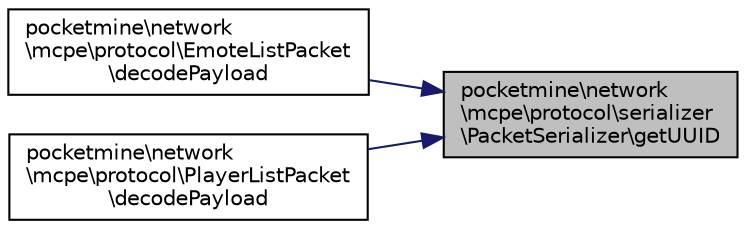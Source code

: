 digraph "pocketmine\network\mcpe\protocol\serializer\PacketSerializer\getUUID"
{
 // INTERACTIVE_SVG=YES
 // LATEX_PDF_SIZE
  edge [fontname="Helvetica",fontsize="10",labelfontname="Helvetica",labelfontsize="10"];
  node [fontname="Helvetica",fontsize="10",shape=record];
  rankdir="RL";
  Node1 [label="pocketmine\\network\l\\mcpe\\protocol\\serializer\l\\PacketSerializer\\getUUID",height=0.2,width=0.4,color="black", fillcolor="grey75", style="filled", fontcolor="black",tooltip=" "];
  Node1 -> Node2 [dir="back",color="midnightblue",fontsize="10",style="solid",fontname="Helvetica"];
  Node2 [label="pocketmine\\network\l\\mcpe\\protocol\\EmoteListPacket\l\\decodePayload",height=0.2,width=0.4,color="black", fillcolor="white", style="filled",URL="$dc/d0d/classpocketmine_1_1network_1_1mcpe_1_1protocol_1_1_emote_list_packet.html#a521d339cc00c99885f228cca8eb76e9b",tooltip=" "];
  Node1 -> Node3 [dir="back",color="midnightblue",fontsize="10",style="solid",fontname="Helvetica"];
  Node3 [label="pocketmine\\network\l\\mcpe\\protocol\\PlayerListPacket\l\\decodePayload",height=0.2,width=0.4,color="black", fillcolor="white", style="filled",URL="$d2/dc3/classpocketmine_1_1network_1_1mcpe_1_1protocol_1_1_player_list_packet.html#a10143c280d4a33eadc501a116e4da874",tooltip=" "];
}
